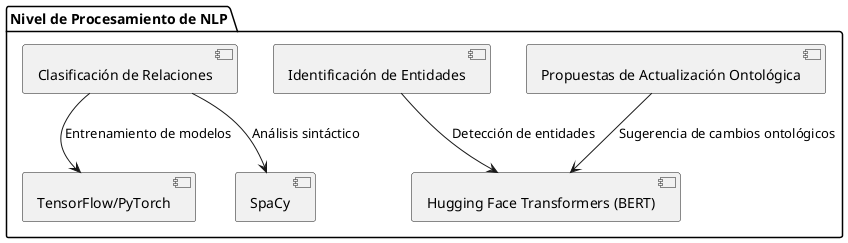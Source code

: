 @startuml

package "Nivel de Procesamiento de NLP" {
  component "Hugging Face Transformers (BERT)" as BERT
  component "SpaCy" as Spacy
  component "TensorFlow/PyTorch" as Tensor
  component "Identificación de Entidades" as Identificacion
  component "Clasificación de Relaciones" as Clasificacion
  component "Propuestas de Actualización Ontológica" as Propuestas
}

Identificacion --> BERT : Detección de entidades
Clasificacion --> Spacy : Análisis sintáctico
Clasificacion --> Tensor : Entrenamiento de modelos
Propuestas --> BERT : Sugerencia de cambios ontológicos

@enduml